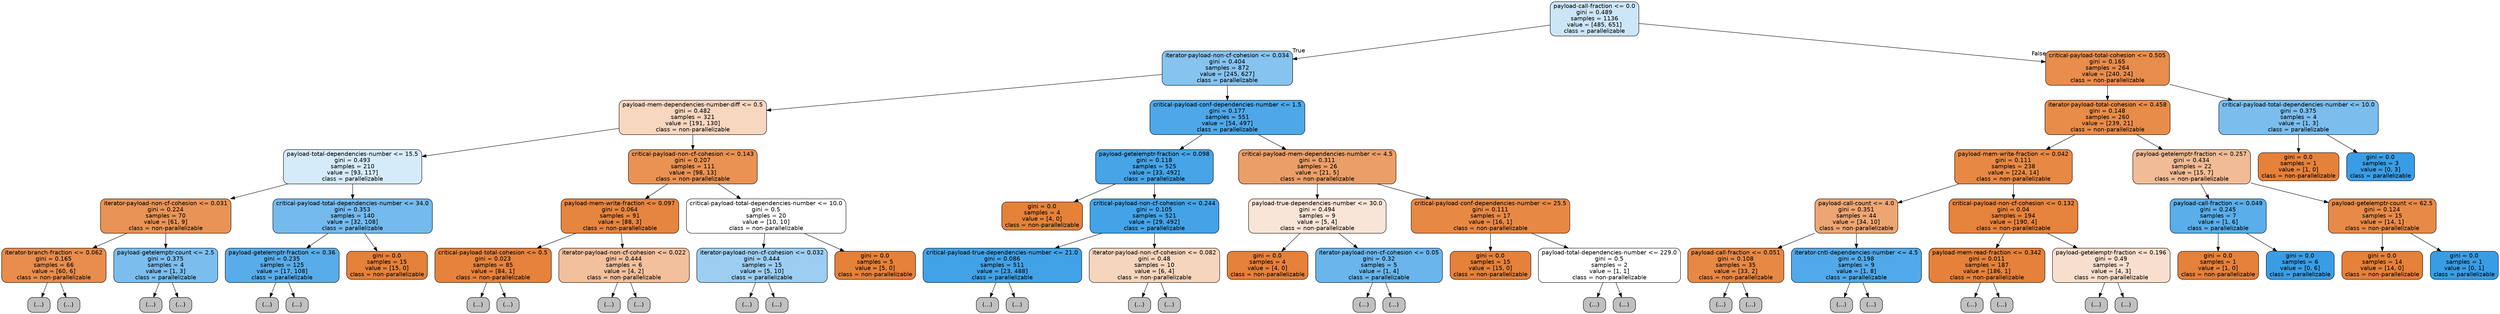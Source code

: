 digraph Tree {
node [shape=box, style="filled, rounded", color="black", fontname=helvetica] ;
edge [fontname=helvetica] ;
0 [label="payload-call-fraction <= 0.0\ngini = 0.489\nsamples = 1136\nvalue = [485, 651]\nclass = parallelizable", fillcolor="#399de541"] ;
1 [label="iterator-payload-non-cf-cohesion <= 0.034\ngini = 0.404\nsamples = 872\nvalue = [245, 627]\nclass = parallelizable", fillcolor="#399de59b"] ;
0 -> 1 [labeldistance=2.5, labelangle=45, headlabel="True"] ;
2 [label="payload-mem-dependencies-number-diff <= 0.5\ngini = 0.482\nsamples = 321\nvalue = [191, 130]\nclass = non-parallelizable", fillcolor="#e5813951"] ;
1 -> 2 ;
3 [label="payload-total-dependencies-number <= 15.5\ngini = 0.493\nsamples = 210\nvalue = [93, 117]\nclass = parallelizable", fillcolor="#399de534"] ;
2 -> 3 ;
4 [label="iterator-payload-non-cf-cohesion <= 0.031\ngini = 0.224\nsamples = 70\nvalue = [61, 9]\nclass = non-parallelizable", fillcolor="#e58139d9"] ;
3 -> 4 ;
5 [label="iterator-branch-fraction <= 0.062\ngini = 0.165\nsamples = 66\nvalue = [60, 6]\nclass = non-parallelizable", fillcolor="#e58139e6"] ;
4 -> 5 ;
6 [label="(...)", fillcolor="#C0C0C0"] ;
5 -> 6 ;
9 [label="(...)", fillcolor="#C0C0C0"] ;
5 -> 9 ;
18 [label="payload-getelemptr-count <= 2.5\ngini = 0.375\nsamples = 4\nvalue = [1, 3]\nclass = parallelizable", fillcolor="#399de5aa"] ;
4 -> 18 ;
19 [label="(...)", fillcolor="#C0C0C0"] ;
18 -> 19 ;
20 [label="(...)", fillcolor="#C0C0C0"] ;
18 -> 20 ;
21 [label="critical-payload-total-dependencies-number <= 34.0\ngini = 0.353\nsamples = 140\nvalue = [32, 108]\nclass = parallelizable", fillcolor="#399de5b3"] ;
3 -> 21 ;
22 [label="payload-getelemptr-fraction <= 0.36\ngini = 0.235\nsamples = 125\nvalue = [17, 108]\nclass = parallelizable", fillcolor="#399de5d7"] ;
21 -> 22 ;
23 [label="(...)", fillcolor="#C0C0C0"] ;
22 -> 23 ;
34 [label="(...)", fillcolor="#C0C0C0"] ;
22 -> 34 ;
37 [label="gini = 0.0\nsamples = 15\nvalue = [15, 0]\nclass = non-parallelizable", fillcolor="#e58139ff"] ;
21 -> 37 ;
38 [label="critical-payload-non-cf-cohesion <= 0.143\ngini = 0.207\nsamples = 111\nvalue = [98, 13]\nclass = non-parallelizable", fillcolor="#e58139dd"] ;
2 -> 38 ;
39 [label="payload-mem-write-fraction <= 0.097\ngini = 0.064\nsamples = 91\nvalue = [88, 3]\nclass = non-parallelizable", fillcolor="#e58139f6"] ;
38 -> 39 ;
40 [label="critical-payload-total-cohesion <= 0.5\ngini = 0.023\nsamples = 85\nvalue = [84, 1]\nclass = non-parallelizable", fillcolor="#e58139fc"] ;
39 -> 40 ;
41 [label="(...)", fillcolor="#C0C0C0"] ;
40 -> 41 ;
42 [label="(...)", fillcolor="#C0C0C0"] ;
40 -> 42 ;
45 [label="iterator-payload-non-cf-cohesion <= 0.022\ngini = 0.444\nsamples = 6\nvalue = [4, 2]\nclass = non-parallelizable", fillcolor="#e581397f"] ;
39 -> 45 ;
46 [label="(...)", fillcolor="#C0C0C0"] ;
45 -> 46 ;
47 [label="(...)", fillcolor="#C0C0C0"] ;
45 -> 47 ;
48 [label="critical-payload-total-dependencies-number <= 10.0\ngini = 0.5\nsamples = 20\nvalue = [10, 10]\nclass = non-parallelizable", fillcolor="#e5813900"] ;
38 -> 48 ;
49 [label="iterator-payload-non-cf-cohesion <= 0.032\ngini = 0.444\nsamples = 15\nvalue = [5, 10]\nclass = parallelizable", fillcolor="#399de57f"] ;
48 -> 49 ;
50 [label="(...)", fillcolor="#C0C0C0"] ;
49 -> 50 ;
53 [label="(...)", fillcolor="#C0C0C0"] ;
49 -> 53 ;
56 [label="gini = 0.0\nsamples = 5\nvalue = [5, 0]\nclass = non-parallelizable", fillcolor="#e58139ff"] ;
48 -> 56 ;
57 [label="critical-payload-conf-dependencies-number <= 1.5\ngini = 0.177\nsamples = 551\nvalue = [54, 497]\nclass = parallelizable", fillcolor="#399de5e3"] ;
1 -> 57 ;
58 [label="payload-getelemptr-fraction <= 0.098\ngini = 0.118\nsamples = 525\nvalue = [33, 492]\nclass = parallelizable", fillcolor="#399de5ee"] ;
57 -> 58 ;
59 [label="gini = 0.0\nsamples = 4\nvalue = [4, 0]\nclass = non-parallelizable", fillcolor="#e58139ff"] ;
58 -> 59 ;
60 [label="critical-payload-non-cf-cohesion <= 0.244\ngini = 0.105\nsamples = 521\nvalue = [29, 492]\nclass = parallelizable", fillcolor="#399de5f0"] ;
58 -> 60 ;
61 [label="critical-payload-true-dependencies-number <= 21.0\ngini = 0.086\nsamples = 511\nvalue = [23, 488]\nclass = parallelizable", fillcolor="#399de5f3"] ;
60 -> 61 ;
62 [label="(...)", fillcolor="#C0C0C0"] ;
61 -> 62 ;
121 [label="(...)", fillcolor="#C0C0C0"] ;
61 -> 121 ;
124 [label="iterator-payload-non-cf-cohesion <= 0.082\ngini = 0.48\nsamples = 10\nvalue = [6, 4]\nclass = non-parallelizable", fillcolor="#e5813955"] ;
60 -> 124 ;
125 [label="(...)", fillcolor="#C0C0C0"] ;
124 -> 125 ;
126 [label="(...)", fillcolor="#C0C0C0"] ;
124 -> 126 ;
127 [label="critical-payload-mem-dependencies-number <= 4.5\ngini = 0.311\nsamples = 26\nvalue = [21, 5]\nclass = non-parallelizable", fillcolor="#e58139c2"] ;
57 -> 127 ;
128 [label="payload-true-dependencies-number <= 30.0\ngini = 0.494\nsamples = 9\nvalue = [5, 4]\nclass = non-parallelizable", fillcolor="#e5813933"] ;
127 -> 128 ;
129 [label="gini = 0.0\nsamples = 4\nvalue = [4, 0]\nclass = non-parallelizable", fillcolor="#e58139ff"] ;
128 -> 129 ;
130 [label="iterator-payload-non-cf-cohesion <= 0.05\ngini = 0.32\nsamples = 5\nvalue = [1, 4]\nclass = parallelizable", fillcolor="#399de5bf"] ;
128 -> 130 ;
131 [label="(...)", fillcolor="#C0C0C0"] ;
130 -> 131 ;
132 [label="(...)", fillcolor="#C0C0C0"] ;
130 -> 132 ;
135 [label="critical-payload-conf-dependencies-number <= 25.5\ngini = 0.111\nsamples = 17\nvalue = [16, 1]\nclass = non-parallelizable", fillcolor="#e58139ef"] ;
127 -> 135 ;
136 [label="gini = 0.0\nsamples = 15\nvalue = [15, 0]\nclass = non-parallelizable", fillcolor="#e58139ff"] ;
135 -> 136 ;
137 [label="payload-total-dependencies-number <= 229.0\ngini = 0.5\nsamples = 2\nvalue = [1, 1]\nclass = non-parallelizable", fillcolor="#e5813900"] ;
135 -> 137 ;
138 [label="(...)", fillcolor="#C0C0C0"] ;
137 -> 138 ;
139 [label="(...)", fillcolor="#C0C0C0"] ;
137 -> 139 ;
140 [label="critical-payload-total-cohesion <= 0.505\ngini = 0.165\nsamples = 264\nvalue = [240, 24]\nclass = non-parallelizable", fillcolor="#e58139e6"] ;
0 -> 140 [labeldistance=2.5, labelangle=-45, headlabel="False"] ;
141 [label="iterator-payload-total-cohesion <= 0.458\ngini = 0.148\nsamples = 260\nvalue = [239, 21]\nclass = non-parallelizable", fillcolor="#e58139e9"] ;
140 -> 141 ;
142 [label="payload-mem-write-fraction <= 0.042\ngini = 0.111\nsamples = 238\nvalue = [224, 14]\nclass = non-parallelizable", fillcolor="#e58139ef"] ;
141 -> 142 ;
143 [label="payload-call-count <= 4.0\ngini = 0.351\nsamples = 44\nvalue = [34, 10]\nclass = non-parallelizable", fillcolor="#e58139b4"] ;
142 -> 143 ;
144 [label="payload-call-fraction <= 0.051\ngini = 0.108\nsamples = 35\nvalue = [33, 2]\nclass = non-parallelizable", fillcolor="#e58139f0"] ;
143 -> 144 ;
145 [label="(...)", fillcolor="#C0C0C0"] ;
144 -> 145 ;
150 [label="(...)", fillcolor="#C0C0C0"] ;
144 -> 150 ;
151 [label="iterator-cntl-dependencies-number <= 4.5\ngini = 0.198\nsamples = 9\nvalue = [1, 8]\nclass = parallelizable", fillcolor="#399de5df"] ;
143 -> 151 ;
152 [label="(...)", fillcolor="#C0C0C0"] ;
151 -> 152 ;
153 [label="(...)", fillcolor="#C0C0C0"] ;
151 -> 153 ;
154 [label="critical-payload-non-cf-cohesion <= 0.132\ngini = 0.04\nsamples = 194\nvalue = [190, 4]\nclass = non-parallelizable", fillcolor="#e58139fa"] ;
142 -> 154 ;
155 [label="payload-mem-read-fraction <= 0.342\ngini = 0.011\nsamples = 187\nvalue = [186, 1]\nclass = non-parallelizable", fillcolor="#e58139fe"] ;
154 -> 155 ;
156 [label="(...)", fillcolor="#C0C0C0"] ;
155 -> 156 ;
157 [label="(...)", fillcolor="#C0C0C0"] ;
155 -> 157 ;
160 [label="payload-getelemptr-fraction <= 0.196\ngini = 0.49\nsamples = 7\nvalue = [4, 3]\nclass = non-parallelizable", fillcolor="#e5813940"] ;
154 -> 160 ;
161 [label="(...)", fillcolor="#C0C0C0"] ;
160 -> 161 ;
162 [label="(...)", fillcolor="#C0C0C0"] ;
160 -> 162 ;
163 [label="payload-getelemptr-fraction <= 0.257\ngini = 0.434\nsamples = 22\nvalue = [15, 7]\nclass = non-parallelizable", fillcolor="#e5813988"] ;
141 -> 163 ;
164 [label="payload-call-fraction <= 0.049\ngini = 0.245\nsamples = 7\nvalue = [1, 6]\nclass = parallelizable", fillcolor="#399de5d4"] ;
163 -> 164 ;
165 [label="gini = 0.0\nsamples = 1\nvalue = [1, 0]\nclass = non-parallelizable", fillcolor="#e58139ff"] ;
164 -> 165 ;
166 [label="gini = 0.0\nsamples = 6\nvalue = [0, 6]\nclass = parallelizable", fillcolor="#399de5ff"] ;
164 -> 166 ;
167 [label="payload-getelemptr-count <= 62.5\ngini = 0.124\nsamples = 15\nvalue = [14, 1]\nclass = non-parallelizable", fillcolor="#e58139ed"] ;
163 -> 167 ;
168 [label="gini = 0.0\nsamples = 14\nvalue = [14, 0]\nclass = non-parallelizable", fillcolor="#e58139ff"] ;
167 -> 168 ;
169 [label="gini = 0.0\nsamples = 1\nvalue = [0, 1]\nclass = parallelizable", fillcolor="#399de5ff"] ;
167 -> 169 ;
170 [label="critical-payload-total-dependencies-number <= 10.0\ngini = 0.375\nsamples = 4\nvalue = [1, 3]\nclass = parallelizable", fillcolor="#399de5aa"] ;
140 -> 170 ;
171 [label="gini = 0.0\nsamples = 1\nvalue = [1, 0]\nclass = non-parallelizable", fillcolor="#e58139ff"] ;
170 -> 171 ;
172 [label="gini = 0.0\nsamples = 3\nvalue = [0, 3]\nclass = parallelizable", fillcolor="#399de5ff"] ;
170 -> 172 ;
}